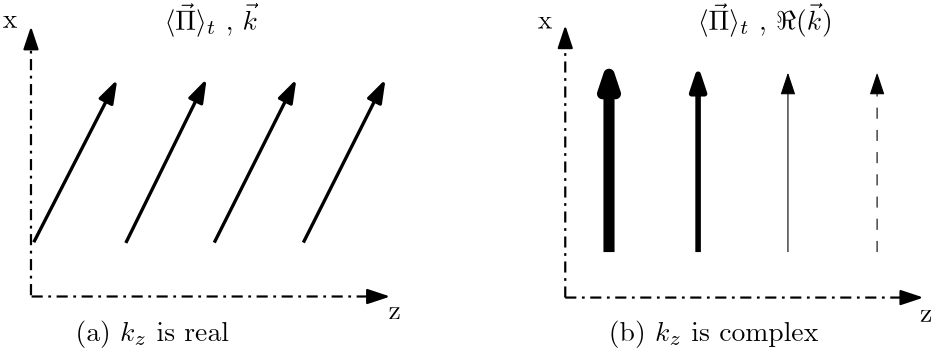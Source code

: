 <?xml version="1.0"?>
<!DOCTYPE ipe SYSTEM "ipe.dtd">
<ipe version="70005" creator="Ipe 7.1.1">
<info created="D:20120709160409" modified="D:20120731142439"/>
<ipestyle name="basic">
<symbol name="arrow/arc(spx)">
<path stroke="sym-stroke" fill="sym-stroke" pen="sym-pen">
0 0 m
-1 0.333 l
-1 -0.333 l
h
</path>
</symbol>
<symbol name="arrow/farc(spx)">
<path stroke="sym-stroke" fill="white" pen="sym-pen">
0 0 m
-1 0.333 l
-1 -0.333 l
h
</path>
</symbol>
<symbol name="mark/circle(sx)" transformations="translations">
<path fill="sym-stroke">
0.6 0 0 0.6 0 0 e
0.4 0 0 0.4 0 0 e
</path>
</symbol>
<symbol name="mark/disk(sx)" transformations="translations">
<path fill="sym-stroke">
0.6 0 0 0.6 0 0 e
</path>
</symbol>
<symbol name="mark/fdisk(sfx)" transformations="translations">
<group>
<path fill="sym-fill">
0.5 0 0 0.5 0 0 e
</path>
<path fill="sym-stroke" fillrule="eofill">
0.6 0 0 0.6 0 0 e
0.4 0 0 0.4 0 0 e
</path>
</group>
</symbol>
<symbol name="mark/box(sx)" transformations="translations">
<path fill="sym-stroke" fillrule="eofill">
-0.6 -0.6 m
0.6 -0.6 l
0.6 0.6 l
-0.6 0.6 l
h
-0.4 -0.4 m
0.4 -0.4 l
0.4 0.4 l
-0.4 0.4 l
h
</path>
</symbol>
<symbol name="mark/square(sx)" transformations="translations">
<path fill="sym-stroke">
-0.6 -0.6 m
0.6 -0.6 l
0.6 0.6 l
-0.6 0.6 l
h
</path>
</symbol>
<symbol name="mark/fsquare(sfx)" transformations="translations">
<group>
<path fill="sym-fill">
-0.5 -0.5 m
0.5 -0.5 l
0.5 0.5 l
-0.5 0.5 l
h
</path>
<path fill="sym-stroke" fillrule="eofill">
-0.6 -0.6 m
0.6 -0.6 l
0.6 0.6 l
-0.6 0.6 l
h
-0.4 -0.4 m
0.4 -0.4 l
0.4 0.4 l
-0.4 0.4 l
h
</path>
</group>
</symbol>
<symbol name="mark/cross(sx)" transformations="translations">
<group>
<path fill="sym-stroke">
-0.43 -0.57 m
0.57 0.43 l
0.43 0.57 l
-0.57 -0.43 l
h
</path>
<path fill="sym-stroke">
-0.43 0.57 m
0.57 -0.43 l
0.43 -0.57 l
-0.57 0.43 l
h
</path>
</group>
</symbol>
<symbol name="arrow/fnormal(spx)">
<path stroke="sym-stroke" fill="white" pen="sym-pen">
0 0 m
-1 0.333 l
-1 -0.333 l
h
</path>
</symbol>
<symbol name="arrow/pointed(spx)">
<path stroke="sym-stroke" fill="sym-stroke" pen="sym-pen">
0 0 m
-1 0.333 l
-0.8 0 l
-1 -0.333 l
h
</path>
</symbol>
<symbol name="arrow/fpointed(spx)">
<path stroke="sym-stroke" fill="white" pen="sym-pen">
0 0 m
-1 0.333 l
-0.8 0 l
-1 -0.333 l
h
</path>
</symbol>
<symbol name="arrow/linear(spx)">
<path stroke="sym-stroke" pen="sym-pen">
-1 0.333 m
0 0 l
-1 -0.333 l
</path>
</symbol>
<symbol name="arrow/fdouble(spx)">
<path stroke="sym-stroke" fill="white" pen="sym-pen">
0 0 m
-1 0.333 l
-1 -0.333 l
h
-1 0 m
-2 0.333 l
-2 -0.333 l
h
</path>
</symbol>
<symbol name="arrow/double(spx)">
<path stroke="sym-stroke" fill="sym-stroke" pen="sym-pen">
0 0 m
-1 0.333 l
-1 -0.333 l
h
-1 0 m
-2 0.333 l
-2 -0.333 l
h
</path>
</symbol>
<pen name="heavier" value="0.8"/>
<pen name="fat" value="1.2"/>
<pen name="ultrafat" value="2"/>
<symbolsize name="large" value="5"/>
<symbolsize name="small" value="2"/>
<symbolsize name="tiny" value="1.1"/>
<arrowsize name="large" value="10"/>
<arrowsize name="small" value="5"/>
<arrowsize name="tiny" value="3"/>
<color name="red" value="1 0 0"/>
<color name="green" value="0 1 0"/>
<color name="blue" value="0 0 1"/>
<color name="yellow" value="1 1 0"/>
<color name="orange" value="1 0.647 0"/>
<color name="gold" value="1 0.843 0"/>
<color name="purple" value="0.627 0.125 0.941"/>
<color name="gray" value="0.745"/>
<color name="brown" value="0.647 0.165 0.165"/>
<color name="navy" value="0 0 0.502"/>
<color name="pink" value="1 0.753 0.796"/>
<color name="seagreen" value="0.18 0.545 0.341"/>
<color name="turquoise" value="0.251 0.878 0.816"/>
<color name="violet" value="0.933 0.51 0.933"/>
<color name="darkblue" value="0 0 0.545"/>
<color name="darkcyan" value="0 0.545 0.545"/>
<color name="darkgray" value="0.663"/>
<color name="darkgreen" value="0 0.392 0"/>
<color name="darkmagenta" value="0.545 0 0.545"/>
<color name="darkorange" value="1 0.549 0"/>
<color name="darkred" value="0.545 0 0"/>
<color name="lightblue" value="0.678 0.847 0.902"/>
<color name="lightcyan" value="0.878 1 1"/>
<color name="lightgray" value="0.827"/>
<color name="lightgreen" value="0.565 0.933 0.565"/>
<color name="lightyellow" value="1 1 0.878"/>
<dashstyle name="dashed" value="[4] 0"/>
<dashstyle name="dotted" value="[1 3] 0"/>
<dashstyle name="dash dotted" value="[4 2 1 2] 0"/>
<dashstyle name="dash dot dotted" value="[4 2 1 2 1 2] 0"/>
<textsize name="large" value="\large"/>
<textsize name="Large" value="\Large"/>
<textsize name="LARGE" value="\LARGE"/>
<textsize name="huge" value="\huge"/>
<textsize name="Huge" value="\Huge"/>
<textsize name="small" value="\small"/>
<textsize name="footnote" value="\footnotesize"/>
<textsize name="tiny" value="\tiny"/>
<textstyle name="center" begin="\begin{center}" end="\end{center}"/>
<textstyle name="itemize" begin="\begin{itemize}" end="\end{itemize}"/>
<textstyle name="item" begin="\begin{itemize}\item{}" end="\end{itemize}"/>
<gridsize name="4 pts" value="4"/>
<gridsize name="8 pts (~3 mm)" value="8"/>
<gridsize name="16 pts (~6 mm)" value="16"/>
<gridsize name="32 pts (~12 mm)" value="32"/>
<gridsize name="10 pts (~3.5 mm)" value="10"/>
<gridsize name="20 pts (~7 mm)" value="20"/>
<gridsize name="14 pts (~5 mm)" value="14"/>
<gridsize name="28 pts (~10 mm)" value="28"/>
<gridsize name="56 pts (~20 mm)" value="56"/>
<anglesize name="90 deg" value="90"/>
<anglesize name="60 deg" value="60"/>
<anglesize name="45 deg" value="45"/>
<anglesize name="30 deg" value="30"/>
<anglesize name="22.5 deg" value="22.5"/>
<tiling name="falling" angle="-60" step="4" width="1"/>
<tiling name="rising" angle="30" step="4" width="1"/>
</ipestyle>
<page>
<layer name="alpha"/>
<view layers="alpha" active="alpha"/>
<path layer="alpha" matrix="1 0 0 1.00775 0 -5.46321" stroke="black" dash="dash dotted" pen="heavier" arrow="normal/normal">
63.9658 704.486 m
63.9658 799.265 l
</path>
<path matrix="0.993 0 0 0.233333 0.449402 539.744" stroke="black" dash="dash dotted" pen="heavier" arrow="normal/normal">
64.1958 704.014 m
192.901 703.954 l
</path>
<text matrix="1 0 0 1 5.83252 -9.33204" transformations="translations" pos="47.9805 810.062" stroke="black" type="label" width="5.258" height="4.289" depth="0" valign="baseline">x</text>
<text matrix="1 0 0 1 -1.1665 9.91529" transformations="translations" pos="193.864 685.865" stroke="black" type="label" width="4.428" height="4.289" depth="0" valign="baseline">z</text>
<text matrix="1 0 0 1 12.6699 11.207" transformations="translations" pos="67.3301 676.793" stroke="black" type="label" width="55.245" height="7.473" depth="2.49" valign="baseline">(a) $k_z$ is real</text>
<path stroke="black" dash="dash dotted" pen="heavier" arrow="normal/normal">
256.304 703.623 m
256.304 800.443 l
</path>
<path matrix="1.0043 0 0 1 -1.10263 0" stroke="black" dash="dash dotted" pen="heavier" arrow="normal/normal">
256.304 703.623 m
383.453 703.623 l
</path>
<text matrix="1 0 0 1 4.08277 -1.74976" transformations="translations" pos="242.306 802.193" stroke="black" type="label" width="5.258" height="4.289" depth="0" valign="baseline">x</text>
<text matrix="1 0 0 1 4.66602 2.33301" transformations="translations" pos="379.37 692.541" stroke="black" type="label" width="4.428" height="4.289" depth="0" valign="baseline">z</text>
<text matrix="1 0 0 1 -23.382 19.372" transformations="translations" pos="295.382 668.628" stroke="black" type="label" width="75.42" height="7.473" depth="2.49" valign="baseline">(b) $k_z$ is complex</text>
<path matrix="0.876609 -0.449854 0.455449 0.887512 -332.162 121.395" stroke="black" pen="fat" arrow="normal/normal">
79.5784 718.788 m
79.5784 782.945 l
</path>
<path matrix="0.897113 -0.4418 0.444761 0.903125 -322.278 123.725" stroke="black" pen="fat" arrow="normal/normal">
112.241 718.788 m
112.241 782.362 l
</path>
<path matrix="0 0 0.456159 0.907861 -198.461 69.7882" stroke="black" pen="fat" arrow="normal/normal">
144.903 719.954 m
144.319 782.945 l
</path>
<path matrix="0.893334 -0.449392 0.456591 0.907644 -324.289 149.223" stroke="black" pen="fat" arrow="normal/normal">
176.398 719.954 m
176.398 782.945 l
</path>
<path matrix="1 0 0 1.01602 0 -10.894" stroke="black" pen="4" arrow="normal/normal">
272.052 719.371 m
272.052 782.362 l
</path>
<path matrix="1 0 0 1.01602 0 -10.894" stroke="black" pen="2" arrow="normal/normal">
304.13 719.371 m
304.13 782.362 l
</path>
<path matrix="1 0 0 1.0024 0 -1.22618" stroke="black" arrow="normal/normal">
336.472 719.502 m
336.472 783.349 l
</path>
<path matrix="1 0 0 1.0024 0 -0.880355" stroke="black" dash="dashed" arrow="normal/normal">
368.568 719.157 m
368.568 783.004 l
</path>
<text matrix="1 0 0 1 -8.53407 -7.86567" transformations="translations" pos="120.534 807.866" stroke="black" type="label" width="33.638" height="9.747" depth="2.49" valign="baseline">$\langle \vec{\Pi} \rangle _t$ , $\vec{k}$</text>
<text matrix="1 0 0 1 183.466 -7.866" transformations="translations" pos="120.534 807.866" stroke="black" type="label" width="48.582" height="9.747" depth="2.49" valign="baseline">$\langle \vec{\Pi} \rangle _t$ , $\Re(\vec{k})$</text>
</page>
</ipe>
